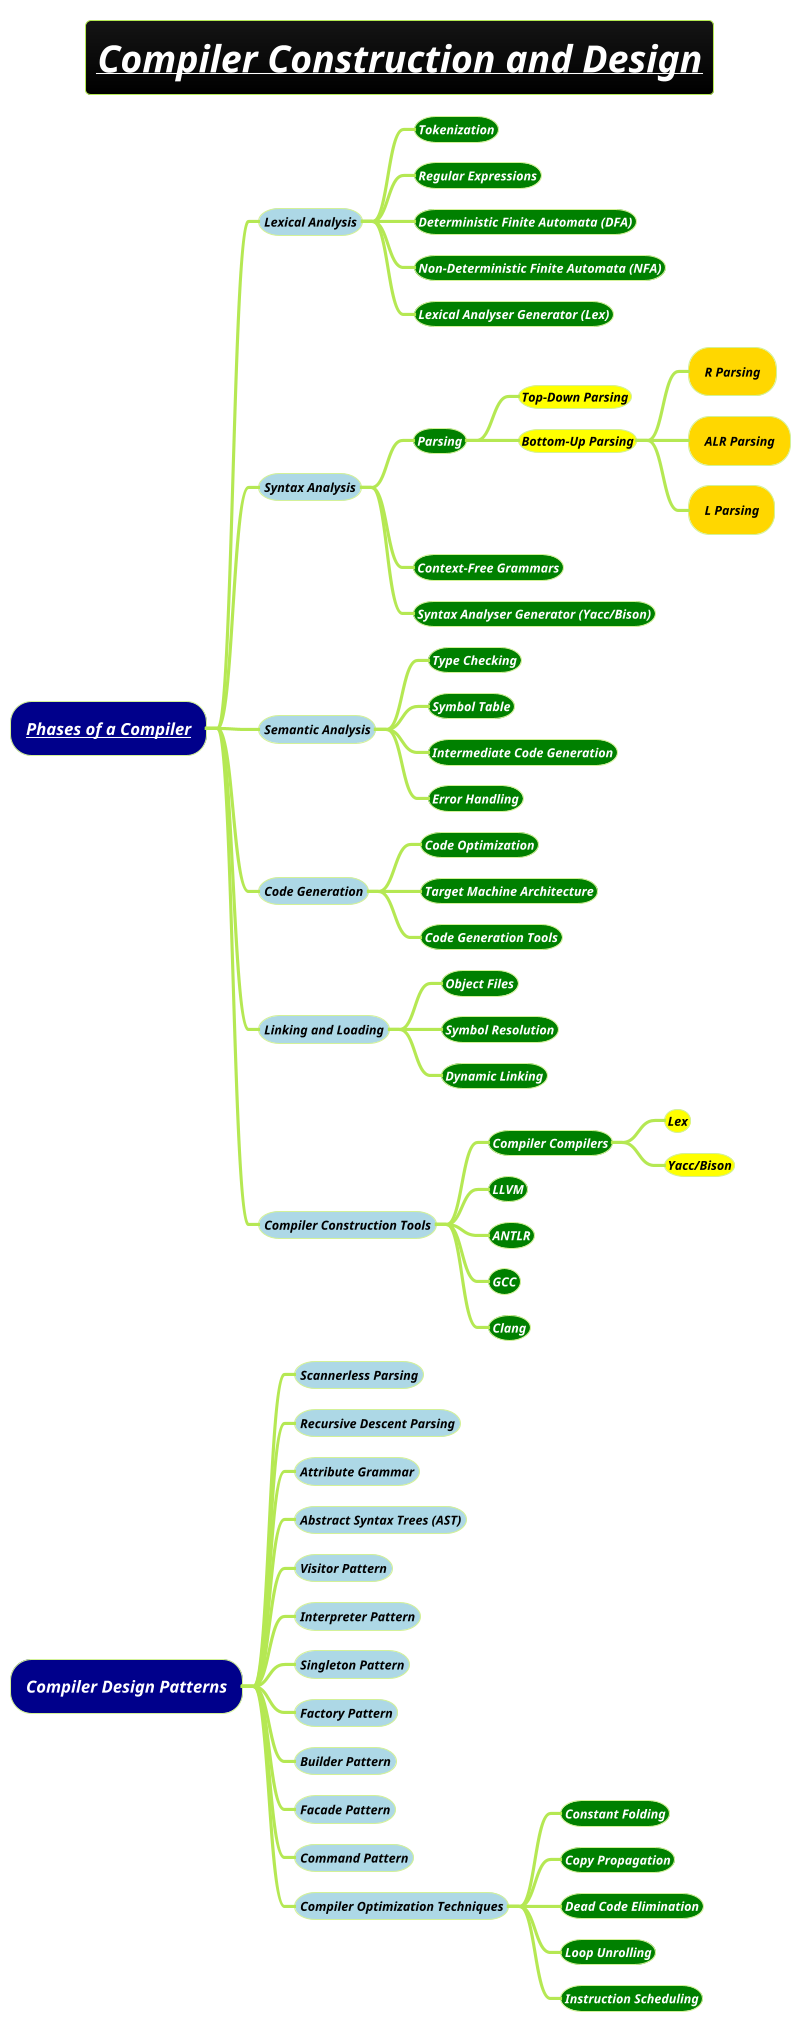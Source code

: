 @startmindmap
title =<i><b><u>[[docs/3-programming-languages/Venkat-Subramaniam/images/img_418.png Compiler Construction and Design]]
!theme hacker

*[#darkblue] <i><color #white>[[docs/3-programming-languages/Venkat-Subramaniam/images/img_418.png Phases of a Compiler]]
**[#lightblue] <i><color #black><size:12>Lexical Analysis
***[#green] <b><i><color #white><size:12>Tokenization
***[#green] <b><i><color #white><size:12>Regular Expressions
***[#green] <b><i><color #white><size:12>Deterministic Finite Automata (DFA)
***[#green] <b><i><color #white><size:12>Non-Deterministic Finite Automata (NFA)
***[#green] <b><i><color #white><size:12>Lexical Analyser Generator (Lex)
**[#lightblue] <i><color #black><size:12>Syntax Analysis
***[#green] <b><i><color #white><size:12>Parsing
****[#yellow] <i><color #black><size:12><b>Top-Down Parsing
****[#yellow] <i><color #black><size:12><b>Bottom-Up Parsing
*****[#gold] <b><i><color #black><size:12>R Parsing
*****[#gold] <b><i><color #black><size:12>ALR Parsing
*****[#gold] <b><i><color #black><size:12>L Parsing
***[#green] <b><i><color #white><size:12>Context-Free Grammars
***[#green] <b><i><color #white><size:12>Syntax Analyser Generator (Yacc/Bison)
**[#lightblue] <i><color #black><size:12>Semantic Analysis
***[#green] <b><i><color #white><size:12>Type Checking
***[#green] <b><i><color #white><size:12>Symbol Table
***[#green] <b><i><color #white><size:12>Intermediate Code Generation
***[#green] <b><i><color #white><size:12>Error Handling
**[#lightblue] <i><color #black><size:12>Code Generation
***[#green] <b><i><color #white><size:12>Code Optimization
***[#green] <b><i><color #white><size:12>Target Machine Architecture
***[#green] <b><i><color #white><size:12>Code Generation Tools
**[#lightblue] <i><color #black><size:12>Linking and Loading
***[#green] <b><i><color #white><size:12>Object Files
***[#green] <b><i><color #white><size:12>Symbol Resolution
***[#green] <b><i><color #white><size:12>Dynamic Linking
**[#lightblue] <i><color #black><size:12>Compiler Construction Tools
***[#green] <b><i><color #white><size:12>Compiler Compilers
****[#yellow] <i><color #black><size:12><b>Lex
****[#yellow] <i><color #black><size:12><b>Yacc/Bison
***[#green] <b><i><color #white><size:12>LLVM
***[#green] <b><i><color #white><size:12>ANTLR
***[#green] <b><i><color #white><size:12>GCC
***[#green] <b><i><color #white><size:12>Clang

*[#darkblue] <i><color #white>Compiler Design Patterns
**[#lightblue] <i><color #black><size:12>Scannerless Parsing
**[#lightblue] <i><color #black><size:12>Recursive Descent Parsing
**[#lightblue] <i><color #black><size:12>Attribute Grammar
**[#lightblue] <i><color #black><size:12>Abstract Syntax Trees (AST)
**[#lightblue] <i><color #black><size:12>Visitor Pattern
**[#lightblue] <i><color #black><size:12>Interpreter Pattern
**[#lightblue] <i><color #black><size:12>Singleton Pattern
**[#lightblue] <i><color #black><size:12>Factory Pattern
**[#lightblue] <i><color #black><size:12>Builder Pattern
**[#lightblue] <i><color #black><size:12>Facade Pattern
**[#lightblue] <i><color #black><size:12>Command Pattern
**[#lightblue] <i><color #black><size:12>Compiler Optimization Techniques
***[#green] <b><i><color #white><size:12>Constant Folding
***[#green] <b><i><color #white><size:12>Copy Propagation
***[#green] <b><i><color #white><size:12>Dead Code Elimination
***[#green] <b><i><color #white><size:12>Loop Unrolling
***[#green] <b><i><color #white><size:12>Instruction Scheduling
@endmindmap
